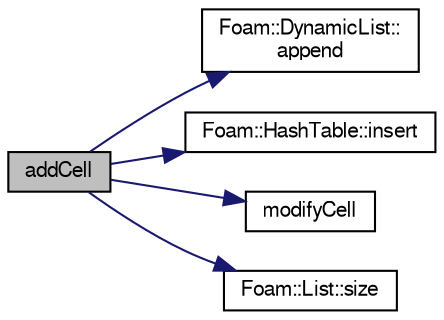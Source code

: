 digraph "addCell"
{
  bgcolor="transparent";
  edge [fontname="FreeSans",fontsize="10",labelfontname="FreeSans",labelfontsize="10"];
  node [fontname="FreeSans",fontsize="10",shape=record];
  rankdir="LR";
  Node2458 [label="addCell",height=0.2,width=0.4,color="black", fillcolor="grey75", style="filled", fontcolor="black"];
  Node2458 -> Node2459 [color="midnightblue",fontsize="10",style="solid",fontname="FreeSans"];
  Node2459 [label="Foam::DynamicList::\lappend",height=0.2,width=0.4,color="black",URL="$a25890.html#a7b67b42af715604376ad63a681dee6d8",tooltip="Append an element at the end of the list. "];
  Node2458 -> Node2460 [color="midnightblue",fontsize="10",style="solid",fontname="FreeSans"];
  Node2460 [label="Foam::HashTable::insert",height=0.2,width=0.4,color="black",URL="$a25702.html#a5eee1e0e199ad59b9cb3916cd42156e0",tooltip="Insert a new hashedEntry. "];
  Node2458 -> Node2461 [color="midnightblue",fontsize="10",style="solid",fontname="FreeSans"];
  Node2461 [label="modifyCell",height=0.2,width=0.4,color="black",URL="$a21678.html#a85e55f42b0b4f5d1f037e5cfc43824cf",tooltip="Modify zone of cell. "];
  Node2458 -> Node2462 [color="midnightblue",fontsize="10",style="solid",fontname="FreeSans"];
  Node2462 [label="Foam::List::size",height=0.2,width=0.4,color="black",URL="$a25694.html#a8a5f6fa29bd4b500caf186f60245b384",tooltip="Override size to be inconsistent with allocated storage. "];
}
